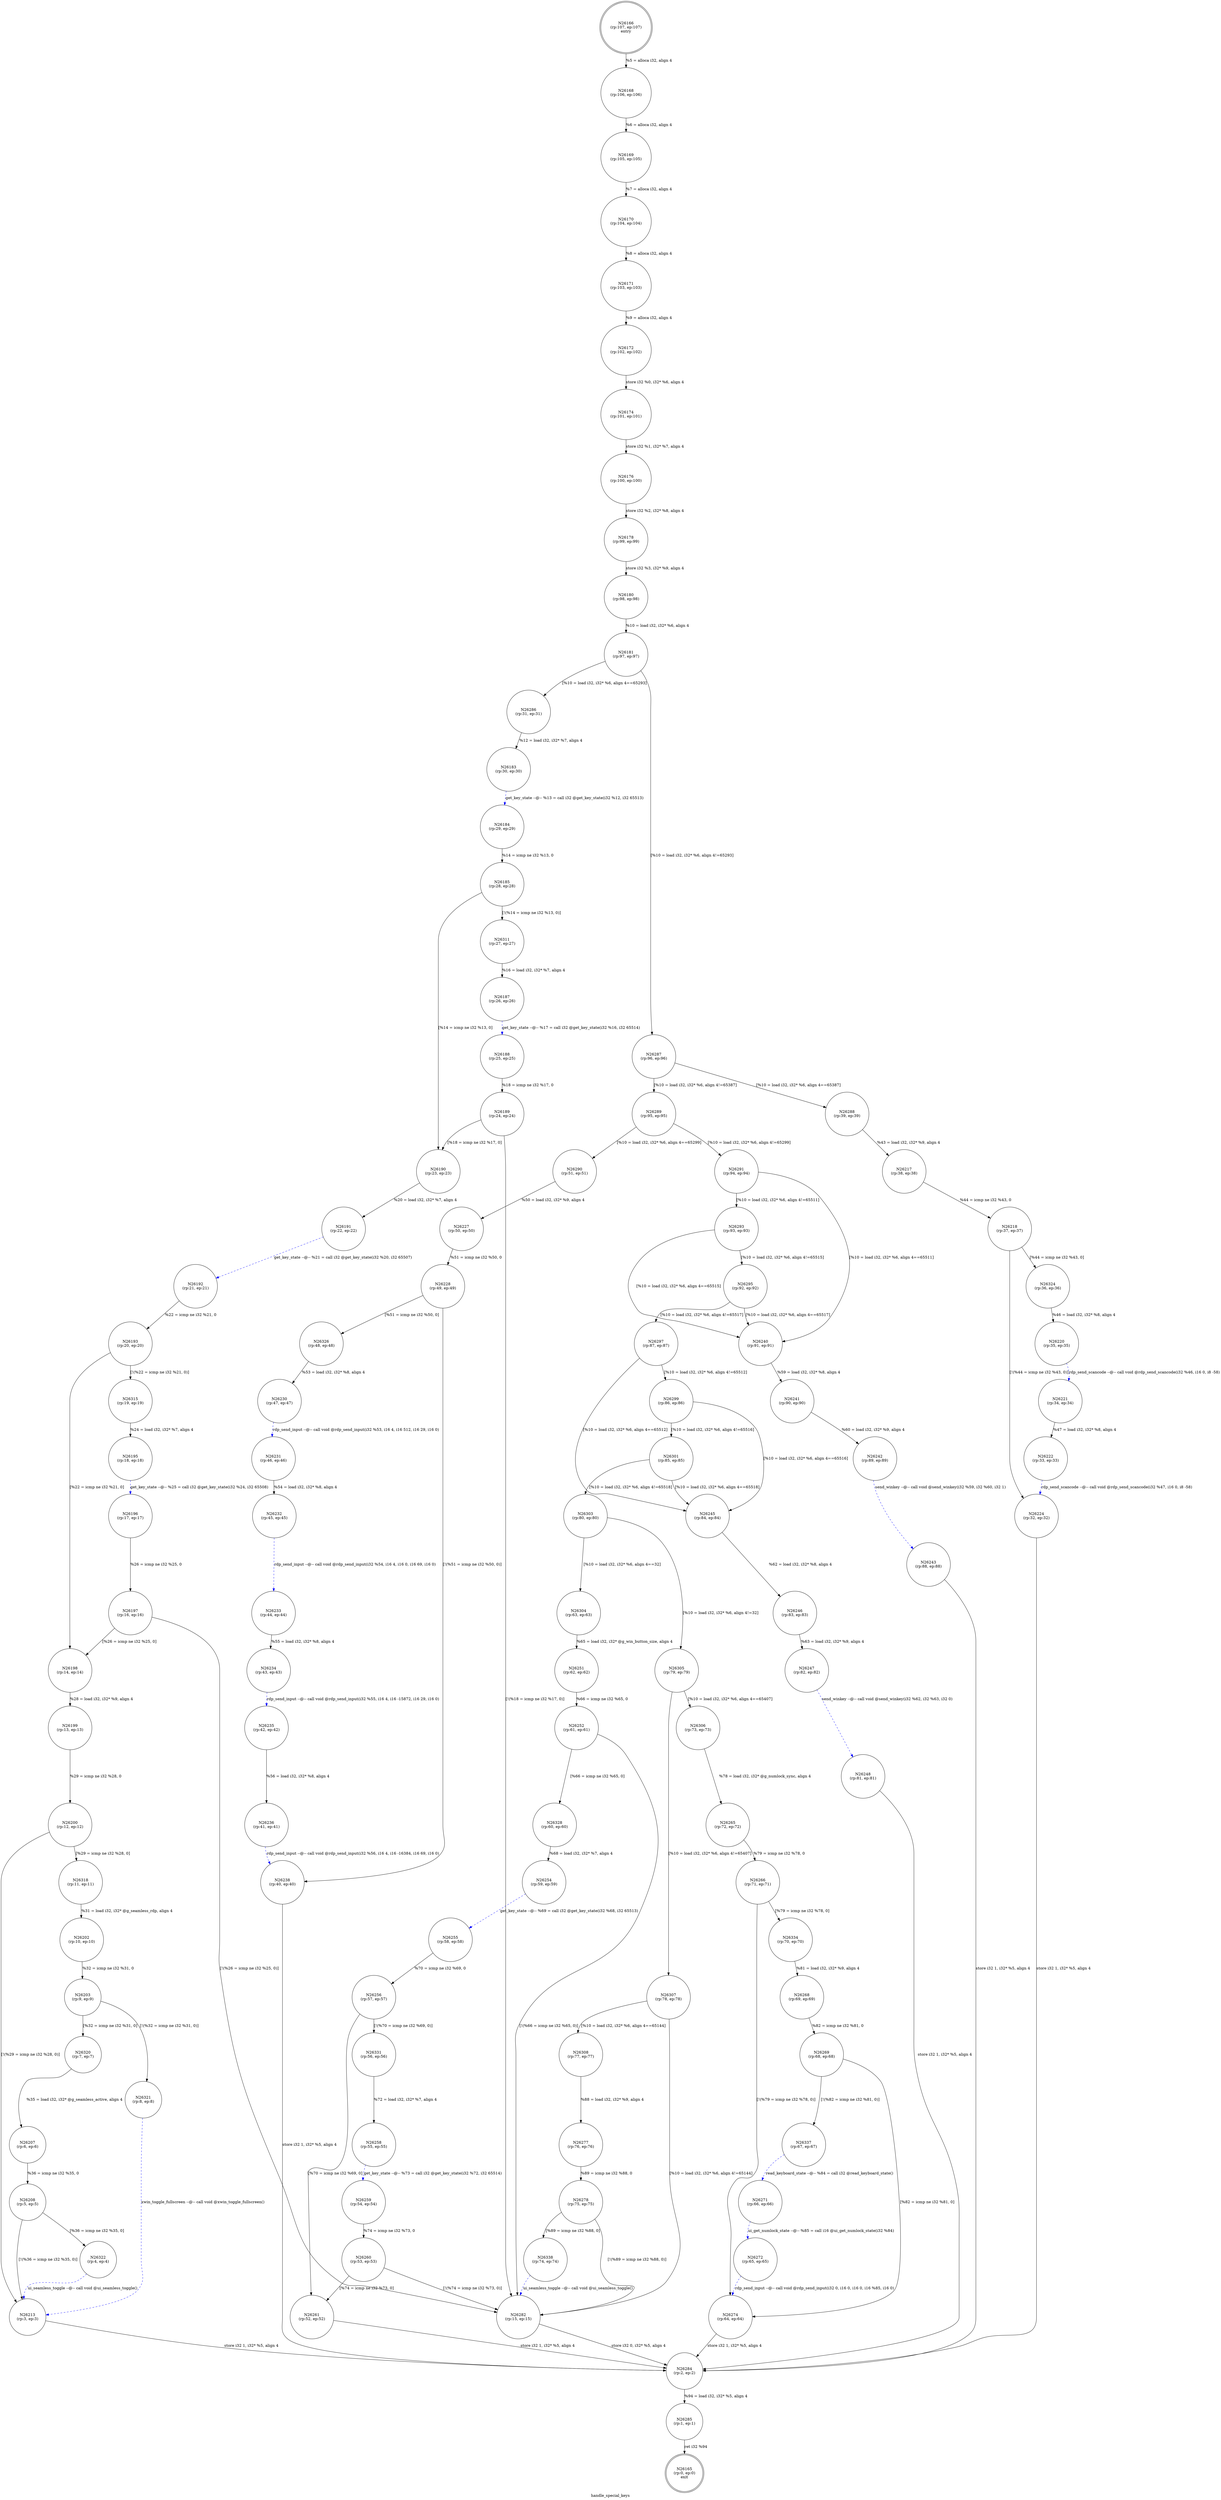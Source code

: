 digraph handle_special_keys {
label="handle_special_keys"
26165 [label="N26165\n(rp:0, ep:0)\nexit", shape="doublecircle"]
26166 [label="N26166\n(rp:107, ep:107)\nentry", shape="doublecircle"]
26166 -> 26168 [label="%5 = alloca i32, align 4"]
26168 [label="N26168\n(rp:106, ep:106)", shape="circle"]
26168 -> 26169 [label="%6 = alloca i32, align 4"]
26169 [label="N26169\n(rp:105, ep:105)", shape="circle"]
26169 -> 26170 [label="%7 = alloca i32, align 4"]
26170 [label="N26170\n(rp:104, ep:104)", shape="circle"]
26170 -> 26171 [label="%8 = alloca i32, align 4"]
26171 [label="N26171\n(rp:103, ep:103)", shape="circle"]
26171 -> 26172 [label="%9 = alloca i32, align 4"]
26172 [label="N26172\n(rp:102, ep:102)", shape="circle"]
26172 -> 26174 [label="store i32 %0, i32* %6, align 4"]
26174 [label="N26174\n(rp:101, ep:101)", shape="circle"]
26174 -> 26176 [label="store i32 %1, i32* %7, align 4"]
26176 [label="N26176\n(rp:100, ep:100)", shape="circle"]
26176 -> 26178 [label="store i32 %2, i32* %8, align 4"]
26178 [label="N26178\n(rp:99, ep:99)", shape="circle"]
26178 -> 26180 [label="store i32 %3, i32* %9, align 4"]
26180 [label="N26180\n(rp:98, ep:98)", shape="circle"]
26180 -> 26181 [label="%10 = load i32, i32* %6, align 4"]
26181 [label="N26181\n(rp:97, ep:97)", shape="circle"]
26181 -> 26286 [label="[%10 = load i32, i32* %6, align 4==65293]"]
26181 -> 26287 [label="[%10 = load i32, i32* %6, align 4!=65293]"]
26183 [label="N26183\n(rp:30, ep:30)", shape="circle"]
26183 -> 26184 [label="get_key_state --@-- %13 = call i32 @get_key_state(i32 %12, i32 65513)", style="dashed", color="blue"]
26184 [label="N26184\n(rp:29, ep:29)", shape="circle"]
26184 -> 26185 [label="%14 = icmp ne i32 %13, 0"]
26185 [label="N26185\n(rp:28, ep:28)", shape="circle"]
26185 -> 26311 [label="[!(%14 = icmp ne i32 %13, 0)]"]
26185 -> 26190 [label="[%14 = icmp ne i32 %13, 0]"]
26187 [label="N26187\n(rp:26, ep:26)", shape="circle"]
26187 -> 26188 [label="get_key_state --@-- %17 = call i32 @get_key_state(i32 %16, i32 65514)", style="dashed", color="blue"]
26188 [label="N26188\n(rp:25, ep:25)", shape="circle"]
26188 -> 26189 [label="%18 = icmp ne i32 %17, 0"]
26189 [label="N26189\n(rp:24, ep:24)", shape="circle"]
26189 -> 26190 [label="[%18 = icmp ne i32 %17, 0]"]
26189 -> 26282 [label="[!(%18 = icmp ne i32 %17, 0)]"]
26190 [label="N26190\n(rp:23, ep:23)", shape="circle"]
26190 -> 26191 [label="%20 = load i32, i32* %7, align 4"]
26191 [label="N26191\n(rp:22, ep:22)", shape="circle"]
26191 -> 26192 [label="get_key_state --@-- %21 = call i32 @get_key_state(i32 %20, i32 65507)", style="dashed", color="blue"]
26192 [label="N26192\n(rp:21, ep:21)", shape="circle"]
26192 -> 26193 [label="%22 = icmp ne i32 %21, 0"]
26193 [label="N26193\n(rp:20, ep:20)", shape="circle"]
26193 -> 26315 [label="[!(%22 = icmp ne i32 %21, 0)]"]
26193 -> 26198 [label="[%22 = icmp ne i32 %21, 0]"]
26195 [label="N26195\n(rp:18, ep:18)", shape="circle"]
26195 -> 26196 [label="get_key_state --@-- %25 = call i32 @get_key_state(i32 %24, i32 65508)", style="dashed", color="blue"]
26196 [label="N26196\n(rp:17, ep:17)", shape="circle"]
26196 -> 26197 [label="%26 = icmp ne i32 %25, 0"]
26197 [label="N26197\n(rp:16, ep:16)", shape="circle"]
26197 -> 26198 [label="[%26 = icmp ne i32 %25, 0]"]
26197 -> 26282 [label="[!(%26 = icmp ne i32 %25, 0)]"]
26198 [label="N26198\n(rp:14, ep:14)", shape="circle"]
26198 -> 26199 [label="%28 = load i32, i32* %9, align 4"]
26199 [label="N26199\n(rp:13, ep:13)", shape="circle"]
26199 -> 26200 [label="%29 = icmp ne i32 %28, 0"]
26200 [label="N26200\n(rp:12, ep:12)", shape="circle"]
26200 -> 26318 [label="[%29 = icmp ne i32 %28, 0]"]
26200 -> 26213 [label="[!(%29 = icmp ne i32 %28, 0)]"]
26202 [label="N26202\n(rp:10, ep:10)", shape="circle"]
26202 -> 26203 [label="%32 = icmp ne i32 %31, 0"]
26203 [label="N26203\n(rp:9, ep:9)", shape="circle"]
26203 -> 26320 [label="[%32 = icmp ne i32 %31, 0]"]
26203 -> 26321 [label="[!(%32 = icmp ne i32 %31, 0)]"]
26207 [label="N26207\n(rp:6, ep:6)", shape="circle"]
26207 -> 26208 [label="%36 = icmp ne i32 %35, 0"]
26208 [label="N26208\n(rp:5, ep:5)", shape="circle"]
26208 -> 26322 [label="[%36 = icmp ne i32 %35, 0]"]
26208 -> 26213 [label="[!(%36 = icmp ne i32 %35, 0)]"]
26213 [label="N26213\n(rp:3, ep:3)", shape="circle"]
26213 -> 26284 [label="store i32 1, i32* %5, align 4"]
26217 [label="N26217\n(rp:38, ep:38)", shape="circle"]
26217 -> 26218 [label="%44 = icmp ne i32 %43, 0"]
26218 [label="N26218\n(rp:37, ep:37)", shape="circle"]
26218 -> 26324 [label="[%44 = icmp ne i32 %43, 0]"]
26218 -> 26224 [label="[!(%44 = icmp ne i32 %43, 0)]"]
26220 [label="N26220\n(rp:35, ep:35)", shape="circle"]
26220 -> 26221 [label="rdp_send_scancode --@-- call void @rdp_send_scancode(i32 %46, i16 0, i8 -58)", style="dashed", color="blue"]
26221 [label="N26221\n(rp:34, ep:34)", shape="circle"]
26221 -> 26222 [label="%47 = load i32, i32* %8, align 4"]
26222 [label="N26222\n(rp:33, ep:33)", shape="circle"]
26222 -> 26224 [label="rdp_send_scancode --@-- call void @rdp_send_scancode(i32 %47, i16 0, i8 -58)", style="dashed", color="blue"]
26224 [label="N26224\n(rp:32, ep:32)", shape="circle"]
26224 -> 26284 [label="store i32 1, i32* %5, align 4"]
26227 [label="N26227\n(rp:50, ep:50)", shape="circle"]
26227 -> 26228 [label="%51 = icmp ne i32 %50, 0"]
26228 [label="N26228\n(rp:49, ep:49)", shape="circle"]
26228 -> 26326 [label="[%51 = icmp ne i32 %50, 0]"]
26228 -> 26238 [label="[!(%51 = icmp ne i32 %50, 0)]"]
26230 [label="N26230\n(rp:47, ep:47)", shape="circle"]
26230 -> 26231 [label="rdp_send_input --@-- call void @rdp_send_input(i32 %53, i16 4, i16 512, i16 29, i16 0)", style="dashed", color="blue"]
26231 [label="N26231\n(rp:46, ep:46)", shape="circle"]
26231 -> 26232 [label="%54 = load i32, i32* %8, align 4"]
26232 [label="N26232\n(rp:45, ep:45)", shape="circle"]
26232 -> 26233 [label="rdp_send_input --@-- call void @rdp_send_input(i32 %54, i16 4, i16 0, i16 69, i16 0)", style="dashed", color="blue"]
26233 [label="N26233\n(rp:44, ep:44)", shape="circle"]
26233 -> 26234 [label="%55 = load i32, i32* %8, align 4"]
26234 [label="N26234\n(rp:43, ep:43)", shape="circle"]
26234 -> 26235 [label="rdp_send_input --@-- call void @rdp_send_input(i32 %55, i16 4, i16 -15872, i16 29, i16 0)", style="dashed", color="blue"]
26235 [label="N26235\n(rp:42, ep:42)", shape="circle"]
26235 -> 26236 [label="%56 = load i32, i32* %8, align 4"]
26236 [label="N26236\n(rp:41, ep:41)", shape="circle"]
26236 -> 26238 [label="rdp_send_input --@-- call void @rdp_send_input(i32 %56, i16 4, i16 -16384, i16 69, i16 0)", style="dashed", color="blue"]
26238 [label="N26238\n(rp:40, ep:40)", shape="circle"]
26238 -> 26284 [label="store i32 1, i32* %5, align 4"]
26240 [label="N26240\n(rp:91, ep:91)", shape="circle"]
26240 -> 26241 [label="%59 = load i32, i32* %8, align 4"]
26241 [label="N26241\n(rp:90, ep:90)", shape="circle"]
26241 -> 26242 [label="%60 = load i32, i32* %9, align 4"]
26242 [label="N26242\n(rp:89, ep:89)", shape="circle"]
26242 -> 26243 [label="send_winkey --@-- call void @send_winkey(i32 %59, i32 %60, i32 1)", style="dashed", color="blue"]
26243 [label="N26243\n(rp:88, ep:88)", shape="circle"]
26243 -> 26284 [label="store i32 1, i32* %5, align 4"]
26245 [label="N26245\n(rp:84, ep:84)", shape="circle"]
26245 -> 26246 [label="%62 = load i32, i32* %8, align 4"]
26246 [label="N26246\n(rp:83, ep:83)", shape="circle"]
26246 -> 26247 [label="%63 = load i32, i32* %9, align 4"]
26247 [label="N26247\n(rp:82, ep:82)", shape="circle"]
26247 -> 26248 [label="send_winkey --@-- call void @send_winkey(i32 %62, i32 %63, i32 0)", style="dashed", color="blue"]
26248 [label="N26248\n(rp:81, ep:81)", shape="circle"]
26248 -> 26284 [label="store i32 1, i32* %5, align 4"]
26251 [label="N26251\n(rp:62, ep:62)", shape="circle"]
26251 -> 26252 [label="%66 = icmp ne i32 %65, 0"]
26252 [label="N26252\n(rp:61, ep:61)", shape="circle"]
26252 -> 26328 [label="[%66 = icmp ne i32 %65, 0]"]
26252 -> 26282 [label="[!(%66 = icmp ne i32 %65, 0)]"]
26254 [label="N26254\n(rp:59, ep:59)", shape="circle"]
26254 -> 26255 [label="get_key_state --@-- %69 = call i32 @get_key_state(i32 %68, i32 65513)", style="dashed", color="blue"]
26255 [label="N26255\n(rp:58, ep:58)", shape="circle"]
26255 -> 26256 [label="%70 = icmp ne i32 %69, 0"]
26256 [label="N26256\n(rp:57, ep:57)", shape="circle"]
26256 -> 26331 [label="[!(%70 = icmp ne i32 %69, 0)]"]
26256 -> 26261 [label="[%70 = icmp ne i32 %69, 0]"]
26258 [label="N26258\n(rp:55, ep:55)", shape="circle"]
26258 -> 26259 [label="get_key_state --@-- %73 = call i32 @get_key_state(i32 %72, i32 65514)", style="dashed", color="blue"]
26259 [label="N26259\n(rp:54, ep:54)", shape="circle"]
26259 -> 26260 [label="%74 = icmp ne i32 %73, 0"]
26260 [label="N26260\n(rp:53, ep:53)", shape="circle"]
26260 -> 26261 [label="[%74 = icmp ne i32 %73, 0]"]
26260 -> 26282 [label="[!(%74 = icmp ne i32 %73, 0)]"]
26261 [label="N26261\n(rp:52, ep:52)", shape="circle"]
26261 -> 26284 [label="store i32 1, i32* %5, align 4"]
26265 [label="N26265\n(rp:72, ep:72)", shape="circle"]
26265 -> 26266 [label="%79 = icmp ne i32 %78, 0"]
26266 [label="N26266\n(rp:71, ep:71)", shape="circle"]
26266 -> 26334 [label="[%79 = icmp ne i32 %78, 0]"]
26266 -> 26274 [label="[!(%79 = icmp ne i32 %78, 0)]"]
26268 [label="N26268\n(rp:69, ep:69)", shape="circle"]
26268 -> 26269 [label="%82 = icmp ne i32 %81, 0"]
26269 [label="N26269\n(rp:68, ep:68)", shape="circle"]
26269 -> 26337 [label="[!(%82 = icmp ne i32 %81, 0)]"]
26269 -> 26274 [label="[%82 = icmp ne i32 %81, 0]"]
26271 [label="N26271\n(rp:66, ep:66)", shape="circle"]
26271 -> 26272 [label="ui_get_numlock_state --@-- %85 = call i16 @ui_get_numlock_state(i32 %84)", style="dashed", color="blue"]
26272 [label="N26272\n(rp:65, ep:65)", shape="circle"]
26272 -> 26274 [label="rdp_send_input --@-- call void @rdp_send_input(i32 0, i16 0, i16 0, i16 %85, i16 0)", style="dashed", color="blue"]
26274 [label="N26274\n(rp:64, ep:64)", shape="circle"]
26274 -> 26284 [label="store i32 1, i32* %5, align 4"]
26277 [label="N26277\n(rp:76, ep:76)", shape="circle"]
26277 -> 26278 [label="%89 = icmp ne i32 %88, 0"]
26278 [label="N26278\n(rp:75, ep:75)", shape="circle"]
26278 -> 26338 [label="[%89 = icmp ne i32 %88, 0]"]
26278 -> 26282 [label="[!(%89 = icmp ne i32 %88, 0)]"]
26282 [label="N26282\n(rp:15, ep:15)", shape="circle"]
26282 -> 26284 [label="store i32 0, i32* %5, align 4"]
26284 [label="N26284\n(rp:2, ep:2)", shape="circle"]
26284 -> 26285 [label="%94 = load i32, i32* %5, align 4"]
26285 [label="N26285\n(rp:1, ep:1)", shape="circle"]
26285 -> 26165 [label="ret i32 %94"]
26286 [label="N26286\n(rp:31, ep:31)", shape="circle"]
26286 -> 26183 [label="%12 = load i32, i32* %7, align 4"]
26287 [label="N26287\n(rp:96, ep:96)", shape="circle"]
26287 -> 26288 [label="[%10 = load i32, i32* %6, align 4==65387]"]
26287 -> 26289 [label="[%10 = load i32, i32* %6, align 4!=65387]"]
26288 [label="N26288\n(rp:39, ep:39)", shape="circle"]
26288 -> 26217 [label="%43 = load i32, i32* %9, align 4"]
26289 [label="N26289\n(rp:95, ep:95)", shape="circle"]
26289 -> 26290 [label="[%10 = load i32, i32* %6, align 4==65299]"]
26289 -> 26291 [label="[%10 = load i32, i32* %6, align 4!=65299]"]
26290 [label="N26290\n(rp:51, ep:51)", shape="circle"]
26290 -> 26227 [label="%50 = load i32, i32* %9, align 4"]
26291 [label="N26291\n(rp:94, ep:94)", shape="circle"]
26291 -> 26293 [label="[%10 = load i32, i32* %6, align 4!=65511]"]
26291 -> 26240 [label="[%10 = load i32, i32* %6, align 4==65511]"]
26293 [label="N26293\n(rp:93, ep:93)", shape="circle"]
26293 -> 26295 [label="[%10 = load i32, i32* %6, align 4!=65515]"]
26293 -> 26240 [label="[%10 = load i32, i32* %6, align 4==65515]"]
26295 [label="N26295\n(rp:92, ep:92)", shape="circle"]
26295 -> 26297 [label="[%10 = load i32, i32* %6, align 4!=65517]"]
26295 -> 26240 [label="[%10 = load i32, i32* %6, align 4==65517]"]
26297 [label="N26297\n(rp:87, ep:87)", shape="circle"]
26297 -> 26299 [label="[%10 = load i32, i32* %6, align 4!=65512]"]
26297 -> 26245 [label="[%10 = load i32, i32* %6, align 4==65512]"]
26299 [label="N26299\n(rp:86, ep:86)", shape="circle"]
26299 -> 26301 [label="[%10 = load i32, i32* %6, align 4!=65516]"]
26299 -> 26245 [label="[%10 = load i32, i32* %6, align 4==65516]"]
26301 [label="N26301\n(rp:85, ep:85)", shape="circle"]
26301 -> 26303 [label="[%10 = load i32, i32* %6, align 4!=65518]"]
26301 -> 26245 [label="[%10 = load i32, i32* %6, align 4==65518]"]
26303 [label="N26303\n(rp:80, ep:80)", shape="circle"]
26303 -> 26304 [label="[%10 = load i32, i32* %6, align 4==32]"]
26303 -> 26305 [label="[%10 = load i32, i32* %6, align 4!=32]"]
26304 [label="N26304\n(rp:63, ep:63)", shape="circle"]
26304 -> 26251 [label="%65 = load i32, i32* @g_win_button_size, align 4"]
26305 [label="N26305\n(rp:79, ep:79)", shape="circle"]
26305 -> 26306 [label="[%10 = load i32, i32* %6, align 4==65407]"]
26305 -> 26307 [label="[%10 = load i32, i32* %6, align 4!=65407]"]
26306 [label="N26306\n(rp:73, ep:73)", shape="circle"]
26306 -> 26265 [label="%78 = load i32, i32* @g_numlock_sync, align 4"]
26307 [label="N26307\n(rp:78, ep:78)", shape="circle"]
26307 -> 26308 [label="[%10 = load i32, i32* %6, align 4==65144]"]
26307 -> 26282 [label="[%10 = load i32, i32* %6, align 4!=65144]"]
26308 [label="N26308\n(rp:77, ep:77)", shape="circle"]
26308 -> 26277 [label="%88 = load i32, i32* %9, align 4"]
26311 [label="N26311\n(rp:27, ep:27)", shape="circle"]
26311 -> 26187 [label="%16 = load i32, i32* %7, align 4"]
26315 [label="N26315\n(rp:19, ep:19)", shape="circle"]
26315 -> 26195 [label="%24 = load i32, i32* %7, align 4"]
26318 [label="N26318\n(rp:11, ep:11)", shape="circle"]
26318 -> 26202 [label="%31 = load i32, i32* @g_seamless_rdp, align 4"]
26320 [label="N26320\n(rp:7, ep:7)", shape="circle"]
26320 -> 26207 [label="%35 = load i32, i32* @g_seamless_active, align 4"]
26321 [label="N26321\n(rp:8, ep:8)", shape="circle"]
26321 -> 26213 [label="xwin_toggle_fullscreen --@-- call void @xwin_toggle_fullscreen()", style="dashed", color="blue"]
26322 [label="N26322\n(rp:4, ep:4)", shape="circle"]
26322 -> 26213 [label="ui_seamless_toggle --@-- call void @ui_seamless_toggle()", style="dashed", color="blue"]
26324 [label="N26324\n(rp:36, ep:36)", shape="circle"]
26324 -> 26220 [label="%46 = load i32, i32* %8, align 4"]
26326 [label="N26326\n(rp:48, ep:48)", shape="circle"]
26326 -> 26230 [label="%53 = load i32, i32* %8, align 4"]
26328 [label="N26328\n(rp:60, ep:60)", shape="circle"]
26328 -> 26254 [label="%68 = load i32, i32* %7, align 4"]
26331 [label="N26331\n(rp:56, ep:56)", shape="circle"]
26331 -> 26258 [label="%72 = load i32, i32* %7, align 4"]
26334 [label="N26334\n(rp:70, ep:70)", shape="circle"]
26334 -> 26268 [label="%81 = load i32, i32* %9, align 4"]
26337 [label="N26337\n(rp:67, ep:67)", shape="circle"]
26337 -> 26271 [label="read_keyboard_state --@-- %84 = call i32 @read_keyboard_state()", style="dashed", color="blue"]
26338 [label="N26338\n(rp:74, ep:74)", shape="circle"]
26338 -> 26282 [label="ui_seamless_toggle --@-- call void @ui_seamless_toggle()", style="dashed", color="blue"]
}
